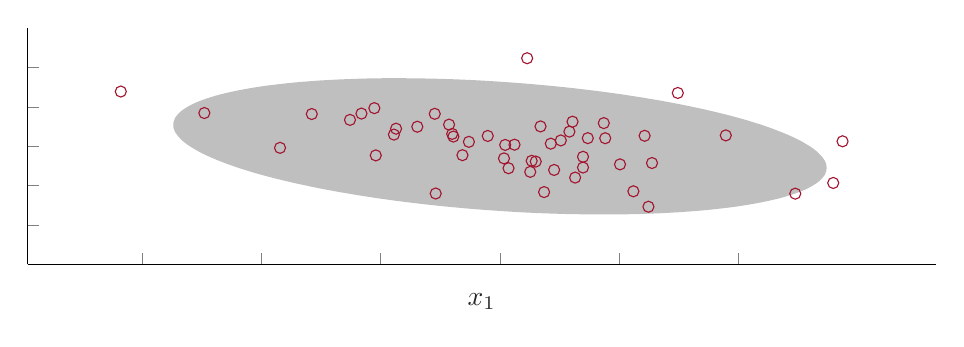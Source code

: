 % This file was created by matlab2tikz.
%
%The latest updates can be retrieved from
%  http://www.mathworks.com/matlabcentral/fileexchange/22022-matlab2tikz-matlab2tikz
%where you can also make suggestions and rate matlab2tikz.
%
\definecolor{mycolor1}{rgb}{0.635,0.078,0.184}%
%
\begin{tikzpicture}[%
trim axis left,
trim axis right
]

\begin{axis}[%
width=0.951\linewidth,
height=3cm,
at={(0\linewidth,0cm)},
scale only axis,
xmin=-0.978,
xmax=2.825,
xtick={-2,-1.5,-1,-0.5,0,0.5,1,1.5,2},
xticklabels={{}},
xlabel style={font=\color{white!15!black}},
xlabel={$x_1$},
ymin=0.5,
ymax=3.5,
ytick={-1,-0.5,0,0.5,1,1.5,2,2.5,3},
yticklabels={{}},
ylabel style={font=\color{white!15!black}},
ylabel={$x_2$},
axis background/.style={fill=white},
axis x line*=bottom,
axis y line*=left
]

\addplot[area legend, draw=none, fill=gray, fill opacity=0.5, forget plot]
table[row sep=crcr] {%
x	y\\
0.769	1.237\\
0.727	1.25\\
0.685	1.264\\
0.643	1.279\\
0.602	1.294\\
0.561	1.31\\
0.52	1.327\\
0.48	1.344\\
0.441	1.363\\
0.402	1.381\\
0.364	1.401\\
0.326	1.42\\
0.289	1.441\\
0.252	1.462\\
0.217	1.483\\
0.182	1.506\\
0.148	1.528\\
0.115	1.551\\
0.082	1.575\\
0.051	1.598\\
0.02	1.623\\
-0.009	1.647\\
-0.038	1.672\\
-0.065	1.698\\
-0.092	1.723\\
-0.117	1.749\\
-0.141	1.775\\
-0.164	1.802\\
-0.186	1.828\\
-0.207	1.855\\
-0.227	1.882\\
-0.245	1.909\\
-0.263	1.936\\
-0.278	1.963\\
-0.293	1.99\\
-0.307	2.017\\
-0.319	2.045\\
-0.33	2.072\\
-0.339	2.099\\
-0.347	2.126\\
-0.354	2.153\\
-0.36	2.179\\
-0.364	2.206\\
-0.367	2.232\\
-0.368	2.258\\
-0.368	2.284\\
-0.367	2.309\\
-0.364	2.335\\
-0.361	2.36\\
-0.355	2.384\\
-0.349	2.408\\
-0.341	2.432\\
-0.332	2.455\\
-0.321	2.478\\
-0.309	2.501\\
-0.296	2.523\\
-0.282	2.544\\
-0.266	2.565\\
-0.249	2.585\\
-0.231	2.605\\
-0.211	2.624\\
-0.191	2.643\\
-0.169	2.661\\
-0.146	2.678\\
-0.122	2.694\\
-0.097	2.71\\
-0.071	2.725\\
-0.043	2.74\\
-0.015	2.754\\
0.014	2.767\\
0.045	2.779\\
0.076	2.79\\
0.108	2.801\\
0.141	2.811\\
0.175	2.82\\
0.21	2.828\\
0.245	2.836\\
0.281	2.842\\
0.318	2.848\\
0.356	2.853\\
0.394	2.857\\
0.433	2.861\\
0.472	2.863\\
0.512	2.865\\
0.553	2.865\\
0.594	2.865\\
0.635	2.864\\
0.676	2.862\\
0.718	2.86\\
0.761	2.856\\
0.803	2.852\\
0.846	2.847\\
0.888	2.841\\
0.931	2.834\\
0.974	2.826\\
1.017	2.817\\
1.06	2.808\\
1.103	2.798\\
1.146	2.787\\
1.189	2.775\\
1.231	2.763\\
1.273	2.75\\
1.315	2.736\\
1.357	2.721\\
1.398	2.706\\
1.439	2.69\\
1.48	2.673\\
1.52	2.656\\
1.559	2.637\\
1.598	2.619\\
1.636	2.599\\
1.674	2.58\\
1.711	2.559\\
1.748	2.538\\
1.783	2.517\\
1.818	2.494\\
1.852	2.472\\
1.885	2.449\\
1.918	2.425\\
1.949	2.402\\
1.98	2.377\\
2.009	2.353\\
2.038	2.328\\
2.065	2.302\\
2.092	2.277\\
2.117	2.251\\
2.141	2.225\\
2.164	2.198\\
2.186	2.172\\
2.207	2.145\\
2.227	2.118\\
2.245	2.091\\
2.263	2.064\\
2.278	2.037\\
2.293	2.01\\
2.307	1.983\\
2.319	1.955\\
2.33	1.928\\
2.339	1.901\\
2.347	1.874\\
2.354	1.847\\
2.36	1.821\\
2.364	1.794\\
2.367	1.768\\
2.368	1.742\\
2.368	1.716\\
2.367	1.691\\
2.364	1.665\\
2.361	1.64\\
2.355	1.616\\
2.349	1.592\\
2.341	1.568\\
2.332	1.545\\
2.321	1.522\\
2.309	1.499\\
2.296	1.477\\
2.282	1.456\\
2.266	1.435\\
2.249	1.415\\
2.231	1.395\\
2.211	1.376\\
2.191	1.357\\
2.169	1.339\\
2.146	1.322\\
2.122	1.306\\
2.097	1.29\\
2.071	1.275\\
2.043	1.26\\
2.015	1.246\\
1.986	1.233\\
1.955	1.221\\
1.924	1.21\\
1.892	1.199\\
1.859	1.189\\
1.825	1.18\\
1.79	1.172\\
1.755	1.164\\
1.719	1.158\\
1.682	1.152\\
1.644	1.147\\
1.606	1.143\\
1.567	1.139\\
1.528	1.137\\
1.488	1.135\\
1.447	1.135\\
1.406	1.135\\
1.365	1.136\\
1.324	1.138\\
1.282	1.14\\
1.239	1.144\\
1.197	1.148\\
1.154	1.153\\
1.112	1.159\\
1.069	1.166\\
1.026	1.174\\
0.983	1.183\\
0.94	1.192\\
0.897	1.202\\
0.854	1.213\\
0.811	1.225\\
0.769	1.237\\
}--cycle;
\addplot [color=mycolor1, draw=none, mark=o, mark options={solid, mycolor1}, forget plot]
  table[row sep=crcr]{%
1.622	1.233\\
-0.588	2.696\\
0.654	2.249\\
0.212	2.41\\
2.237	1.399\\
0.949	2.132\\
0.474	2.485\\
0.805	2.124\\
0.42	2.416\\
0.87	2.057\\
0.565	2.224\\
1.291	2.187\\
1.315	1.603\\
1.304	2.313\\
1.15	1.807\\
0.372	2.336\\
1.127	1.676\\
1.227	1.7\\
0.079	1.981\\
1.441	2.103\\
1.185	1.419\\
1.503	1.771\\
1.348	1.731\\
0.787	2.276\\
2.435	2.064\\
1.213	2.034\\
1.061	2.021\\
0.731	1.401\\
1.946	2.139\\
0.48	1.885\\
1.348	1.867\\
1.133	1.816\\
1.745	2.678\\
2.396	1.535\\
1.637	1.788\\
1.17	2.253\\
1.036	1.722\\
1.368	2.104\\
1.017	1.847\\
1.435	2.295\\
1.606	2.134\\
1.114	3.119\\
1.255	2.075\\
1.022	2.018\\
1.559	1.429\\
-0.238	2.423\\
0.8	2.158\\
0.727	2.413\\
0.556	2.149\\
0.843	1.888\\
};
\end{axis}
\end{tikzpicture}%